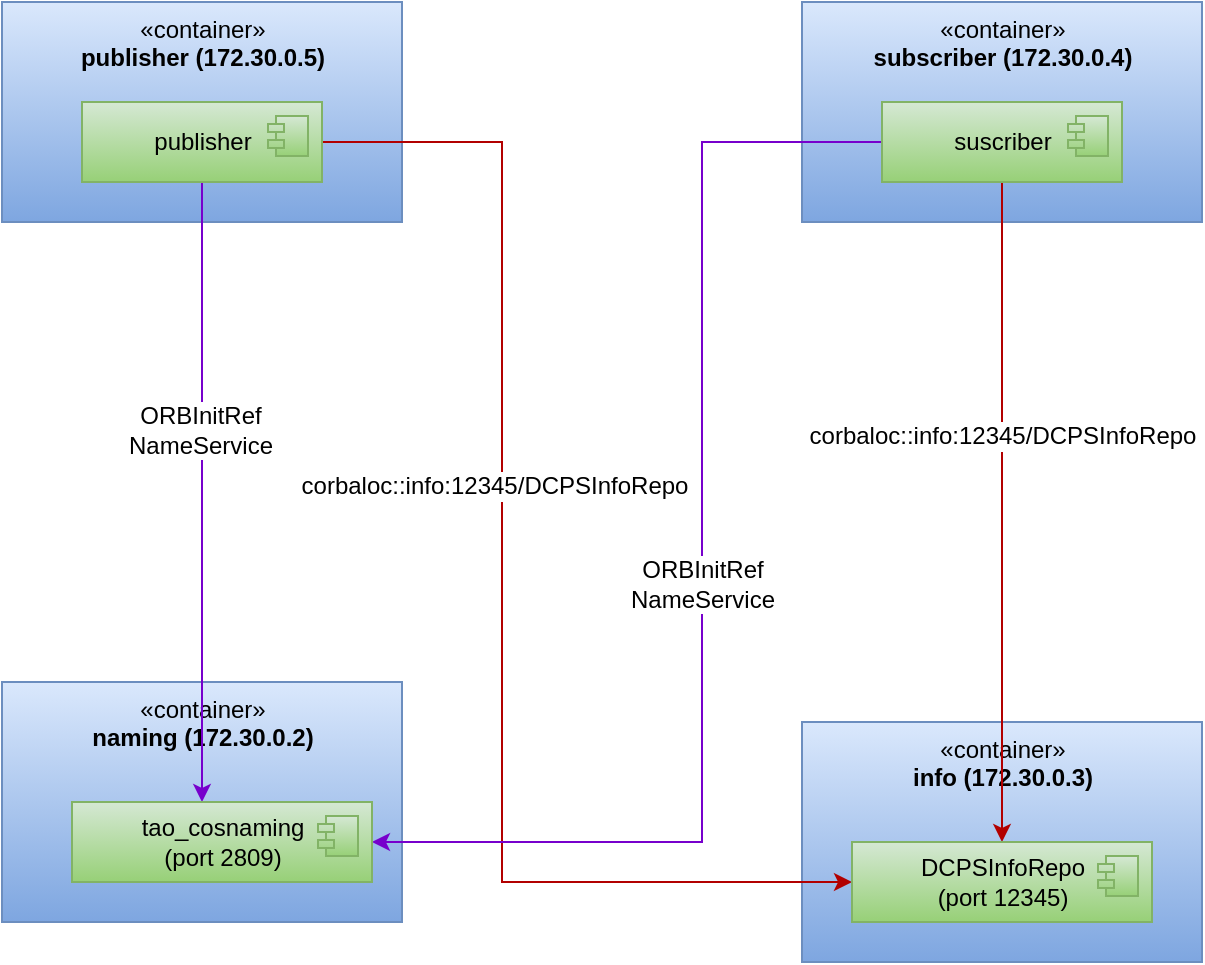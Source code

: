<mxfile version="26.2.15">
  <diagram name="Page-1" id="0eICQ0K_2XO_Wn_RjTdY">
    <mxGraphModel dx="706" dy="632" grid="1" gridSize="10" guides="1" tooltips="1" connect="1" arrows="1" fold="1" page="1" pageScale="1" pageWidth="850" pageHeight="1100" math="0" shadow="0">
      <root>
        <mxCell id="0" />
        <mxCell id="1" parent="0" />
        <mxCell id="3KIfgCuFnMm3CTcFPs_P-1" value="«container»&lt;br&gt;&lt;b&gt;publisher (172.30.0.5)&lt;/b&gt;" style="html=1;verticalAlign=top;fillColor=#dae8fc;strokeColor=#6c8ebf;gradientColor=#7ea6e0;" vertex="1" parent="1">
          <mxGeometry x="40" y="280" width="200" height="110" as="geometry" />
        </mxCell>
        <mxCell id="3KIfgCuFnMm3CTcFPs_P-2" value="«container»&lt;br&gt;&lt;b&gt;subscriber (172.30.0.4)&lt;/b&gt;" style="html=1;verticalAlign=top;fillColor=#dae8fc;strokeColor=#6c8ebf;gradientColor=#7ea6e0;" vertex="1" parent="1">
          <mxGeometry x="440" y="280" width="200" height="110" as="geometry" />
        </mxCell>
        <mxCell id="3KIfgCuFnMm3CTcFPs_P-3" value="«container»&lt;br&gt;&lt;b&gt;naming (172.30.0.2)&lt;/b&gt;" style="html=1;verticalAlign=top;fillColor=#dae8fc;strokeColor=#6c8ebf;gradientColor=#7ea6e0;" vertex="1" parent="1">
          <mxGeometry x="40" y="620" width="200" height="120" as="geometry" />
        </mxCell>
        <mxCell id="3KIfgCuFnMm3CTcFPs_P-4" value="«container»&lt;br&gt;&lt;b&gt;info (172.30.0.3)&lt;/b&gt;" style="html=1;verticalAlign=top;fillColor=#dae8fc;strokeColor=#6c8ebf;gradientColor=#7ea6e0;" vertex="1" parent="1">
          <mxGeometry x="440" y="640" width="200" height="120" as="geometry" />
        </mxCell>
        <mxCell id="3KIfgCuFnMm3CTcFPs_P-5" style="edgeStyle=orthogonalEdgeStyle;rounded=0;orthogonalLoop=1;jettySize=auto;html=1;entryX=0;entryY=0.5;entryDx=0;entryDy=0;fillColor=#e51400;strokeColor=#B20000;" edge="1" parent="1" source="3KIfgCuFnMm3CTcFPs_P-9" target="3KIfgCuFnMm3CTcFPs_P-19">
          <mxGeometry relative="1" as="geometry">
            <Array as="points">
              <mxPoint x="290" y="350" />
              <mxPoint x="290" y="720" />
            </Array>
          </mxGeometry>
        </mxCell>
        <mxCell id="3KIfgCuFnMm3CTcFPs_P-6" value="corbaloc::info:12345/DCPSInfoRepo" style="text;html=1;resizable=0;points=[];align=center;verticalAlign=middle;labelBackgroundColor=#ffffff;" vertex="1" connectable="0" parent="3KIfgCuFnMm3CTcFPs_P-5">
          <mxGeometry x="-0.175" y="-4" relative="1" as="geometry">
            <mxPoint as="offset" />
          </mxGeometry>
        </mxCell>
        <mxCell id="3KIfgCuFnMm3CTcFPs_P-7" style="edgeStyle=orthogonalEdgeStyle;rounded=0;orthogonalLoop=1;jettySize=auto;html=1;fillColor=#aa00ff;strokeColor=#7700CC;" edge="1" parent="1" source="3KIfgCuFnMm3CTcFPs_P-9" target="3KIfgCuFnMm3CTcFPs_P-17">
          <mxGeometry relative="1" as="geometry">
            <Array as="points">
              <mxPoint x="140" y="590" />
              <mxPoint x="140" y="590" />
            </Array>
          </mxGeometry>
        </mxCell>
        <mxCell id="3KIfgCuFnMm3CTcFPs_P-8" value="ORBInitRef&lt;br&gt;NameService" style="text;html=1;resizable=0;points=[];align=center;verticalAlign=middle;labelBackgroundColor=#ffffff;" vertex="1" connectable="0" parent="3KIfgCuFnMm3CTcFPs_P-7">
          <mxGeometry x="-0.2" y="-1" relative="1" as="geometry">
            <mxPoint as="offset" />
          </mxGeometry>
        </mxCell>
        <mxCell id="3KIfgCuFnMm3CTcFPs_P-9" value="publisher" style="html=1;gradientColor=#97d077;fillColor=#d5e8d4;strokeColor=#82b366;" vertex="1" parent="1">
          <mxGeometry x="80" y="330" width="120" height="40" as="geometry" />
        </mxCell>
        <mxCell id="3KIfgCuFnMm3CTcFPs_P-10" value="" style="shape=component;jettyWidth=8;jettyHeight=4;gradientColor=#97d077;fillColor=#d5e8d4;strokeColor=#82b366;" vertex="1" parent="3KIfgCuFnMm3CTcFPs_P-9">
          <mxGeometry x="1" width="20" height="20" relative="1" as="geometry">
            <mxPoint x="-27" y="7" as="offset" />
          </mxGeometry>
        </mxCell>
        <mxCell id="3KIfgCuFnMm3CTcFPs_P-11" style="edgeStyle=orthogonalEdgeStyle;rounded=0;orthogonalLoop=1;jettySize=auto;html=1;fillColor=#e51400;strokeColor=#B20000;" edge="1" parent="1" source="3KIfgCuFnMm3CTcFPs_P-15" target="3KIfgCuFnMm3CTcFPs_P-19">
          <mxGeometry relative="1" as="geometry" />
        </mxCell>
        <mxCell id="3KIfgCuFnMm3CTcFPs_P-12" value="corbaloc::info:12345/DCPSInfoRepo" style="text;html=1;resizable=0;points=[];align=center;verticalAlign=middle;labelBackgroundColor=#ffffff;" vertex="1" connectable="0" parent="3KIfgCuFnMm3CTcFPs_P-11">
          <mxGeometry x="-0.231" relative="1" as="geometry">
            <mxPoint as="offset" />
          </mxGeometry>
        </mxCell>
        <mxCell id="3KIfgCuFnMm3CTcFPs_P-13" style="edgeStyle=orthogonalEdgeStyle;rounded=0;orthogonalLoop=1;jettySize=auto;html=1;entryX=1;entryY=0.5;entryDx=0;entryDy=0;fillColor=#aa00ff;strokeColor=#7700CC;" edge="1" parent="1" source="3KIfgCuFnMm3CTcFPs_P-15" target="3KIfgCuFnMm3CTcFPs_P-17">
          <mxGeometry relative="1" as="geometry">
            <Array as="points">
              <mxPoint x="390" y="350" />
              <mxPoint x="390" y="700" />
            </Array>
          </mxGeometry>
        </mxCell>
        <mxCell id="3KIfgCuFnMm3CTcFPs_P-14" value="ORBInitRef&lt;br&gt;NameService" style="text;html=1;resizable=0;points=[];align=center;verticalAlign=middle;labelBackgroundColor=#ffffff;" vertex="1" connectable="0" parent="3KIfgCuFnMm3CTcFPs_P-13">
          <mxGeometry x="-0.073" y="-1" relative="1" as="geometry">
            <mxPoint x="1" y="30" as="offset" />
          </mxGeometry>
        </mxCell>
        <mxCell id="3KIfgCuFnMm3CTcFPs_P-15" value="suscriber" style="html=1;gradientColor=#97d077;fillColor=#d5e8d4;strokeColor=#82b366;" vertex="1" parent="1">
          <mxGeometry x="480" y="330" width="120" height="40" as="geometry" />
        </mxCell>
        <mxCell id="3KIfgCuFnMm3CTcFPs_P-16" value="" style="shape=component;jettyWidth=8;jettyHeight=4;gradientColor=#97d077;fillColor=#d5e8d4;strokeColor=#82b366;" vertex="1" parent="3KIfgCuFnMm3CTcFPs_P-15">
          <mxGeometry x="1" width="20" height="20" relative="1" as="geometry">
            <mxPoint x="-27" y="7" as="offset" />
          </mxGeometry>
        </mxCell>
        <mxCell id="3KIfgCuFnMm3CTcFPs_P-17" value="tao_cosnaming&lt;br&gt;(port 2809)" style="html=1;gradientColor=#97d077;fillColor=#d5e8d4;strokeColor=#82b366;" vertex="1" parent="1">
          <mxGeometry x="75" y="680" width="150" height="40" as="geometry" />
        </mxCell>
        <mxCell id="3KIfgCuFnMm3CTcFPs_P-18" value="" style="shape=component;jettyWidth=8;jettyHeight=4;gradientColor=#97d077;fillColor=#d5e8d4;strokeColor=#82b366;" vertex="1" parent="3KIfgCuFnMm3CTcFPs_P-17">
          <mxGeometry x="1" width="20" height="20" relative="1" as="geometry">
            <mxPoint x="-27" y="7" as="offset" />
          </mxGeometry>
        </mxCell>
        <mxCell id="3KIfgCuFnMm3CTcFPs_P-19" value="DCPSInfoRepo&lt;br&gt;(port 12345)" style="html=1;gradientColor=#97d077;fillColor=#d5e8d4;strokeColor=#82b366;" vertex="1" parent="1">
          <mxGeometry x="465" y="700" width="150" height="40" as="geometry" />
        </mxCell>
        <mxCell id="3KIfgCuFnMm3CTcFPs_P-20" value="" style="shape=component;jettyWidth=8;jettyHeight=4;gradientColor=#97d077;fillColor=#d5e8d4;strokeColor=#82b366;" vertex="1" parent="3KIfgCuFnMm3CTcFPs_P-19">
          <mxGeometry x="1" width="20" height="20" relative="1" as="geometry">
            <mxPoint x="-27" y="7" as="offset" />
          </mxGeometry>
        </mxCell>
      </root>
    </mxGraphModel>
  </diagram>
</mxfile>
